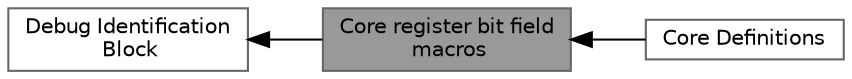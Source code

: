 digraph "Core register bit field macros"
{
 // LATEX_PDF_SIZE
  bgcolor="transparent";
  edge [fontname=Helvetica,fontsize=10,labelfontname=Helvetica,labelfontsize=10];
  node [fontname=Helvetica,fontsize=10,shape=box,height=0.2,width=0.4];
  rankdir=LR;
  Node2 [id="Node000002",label="Debug Identification\l Block",height=0.2,width=0.4,color="grey40", fillcolor="white", style="filled",URL="$group__CMSIS__DIB.html",tooltip="Type definitions for the Debug Identification Block Registers."];
  Node3 [id="Node000003",label="Core Definitions",height=0.2,width=0.4,color="grey40", fillcolor="white", style="filled",URL="$group__CMSIS__core__base.html",tooltip="Definitions for base addresses, unions, and structures."];
  Node1 [id="Node000001",label="Core register bit field\l macros",height=0.2,width=0.4,color="gray40", fillcolor="grey60", style="filled", fontcolor="black",tooltip="Macros for use with bit field definitions (xxx_Pos, xxx_Msk)."];
  Node2->Node1 [shape=plaintext, dir="back", style="solid"];
  Node1->Node3 [shape=plaintext, dir="back", style="solid"];
}
